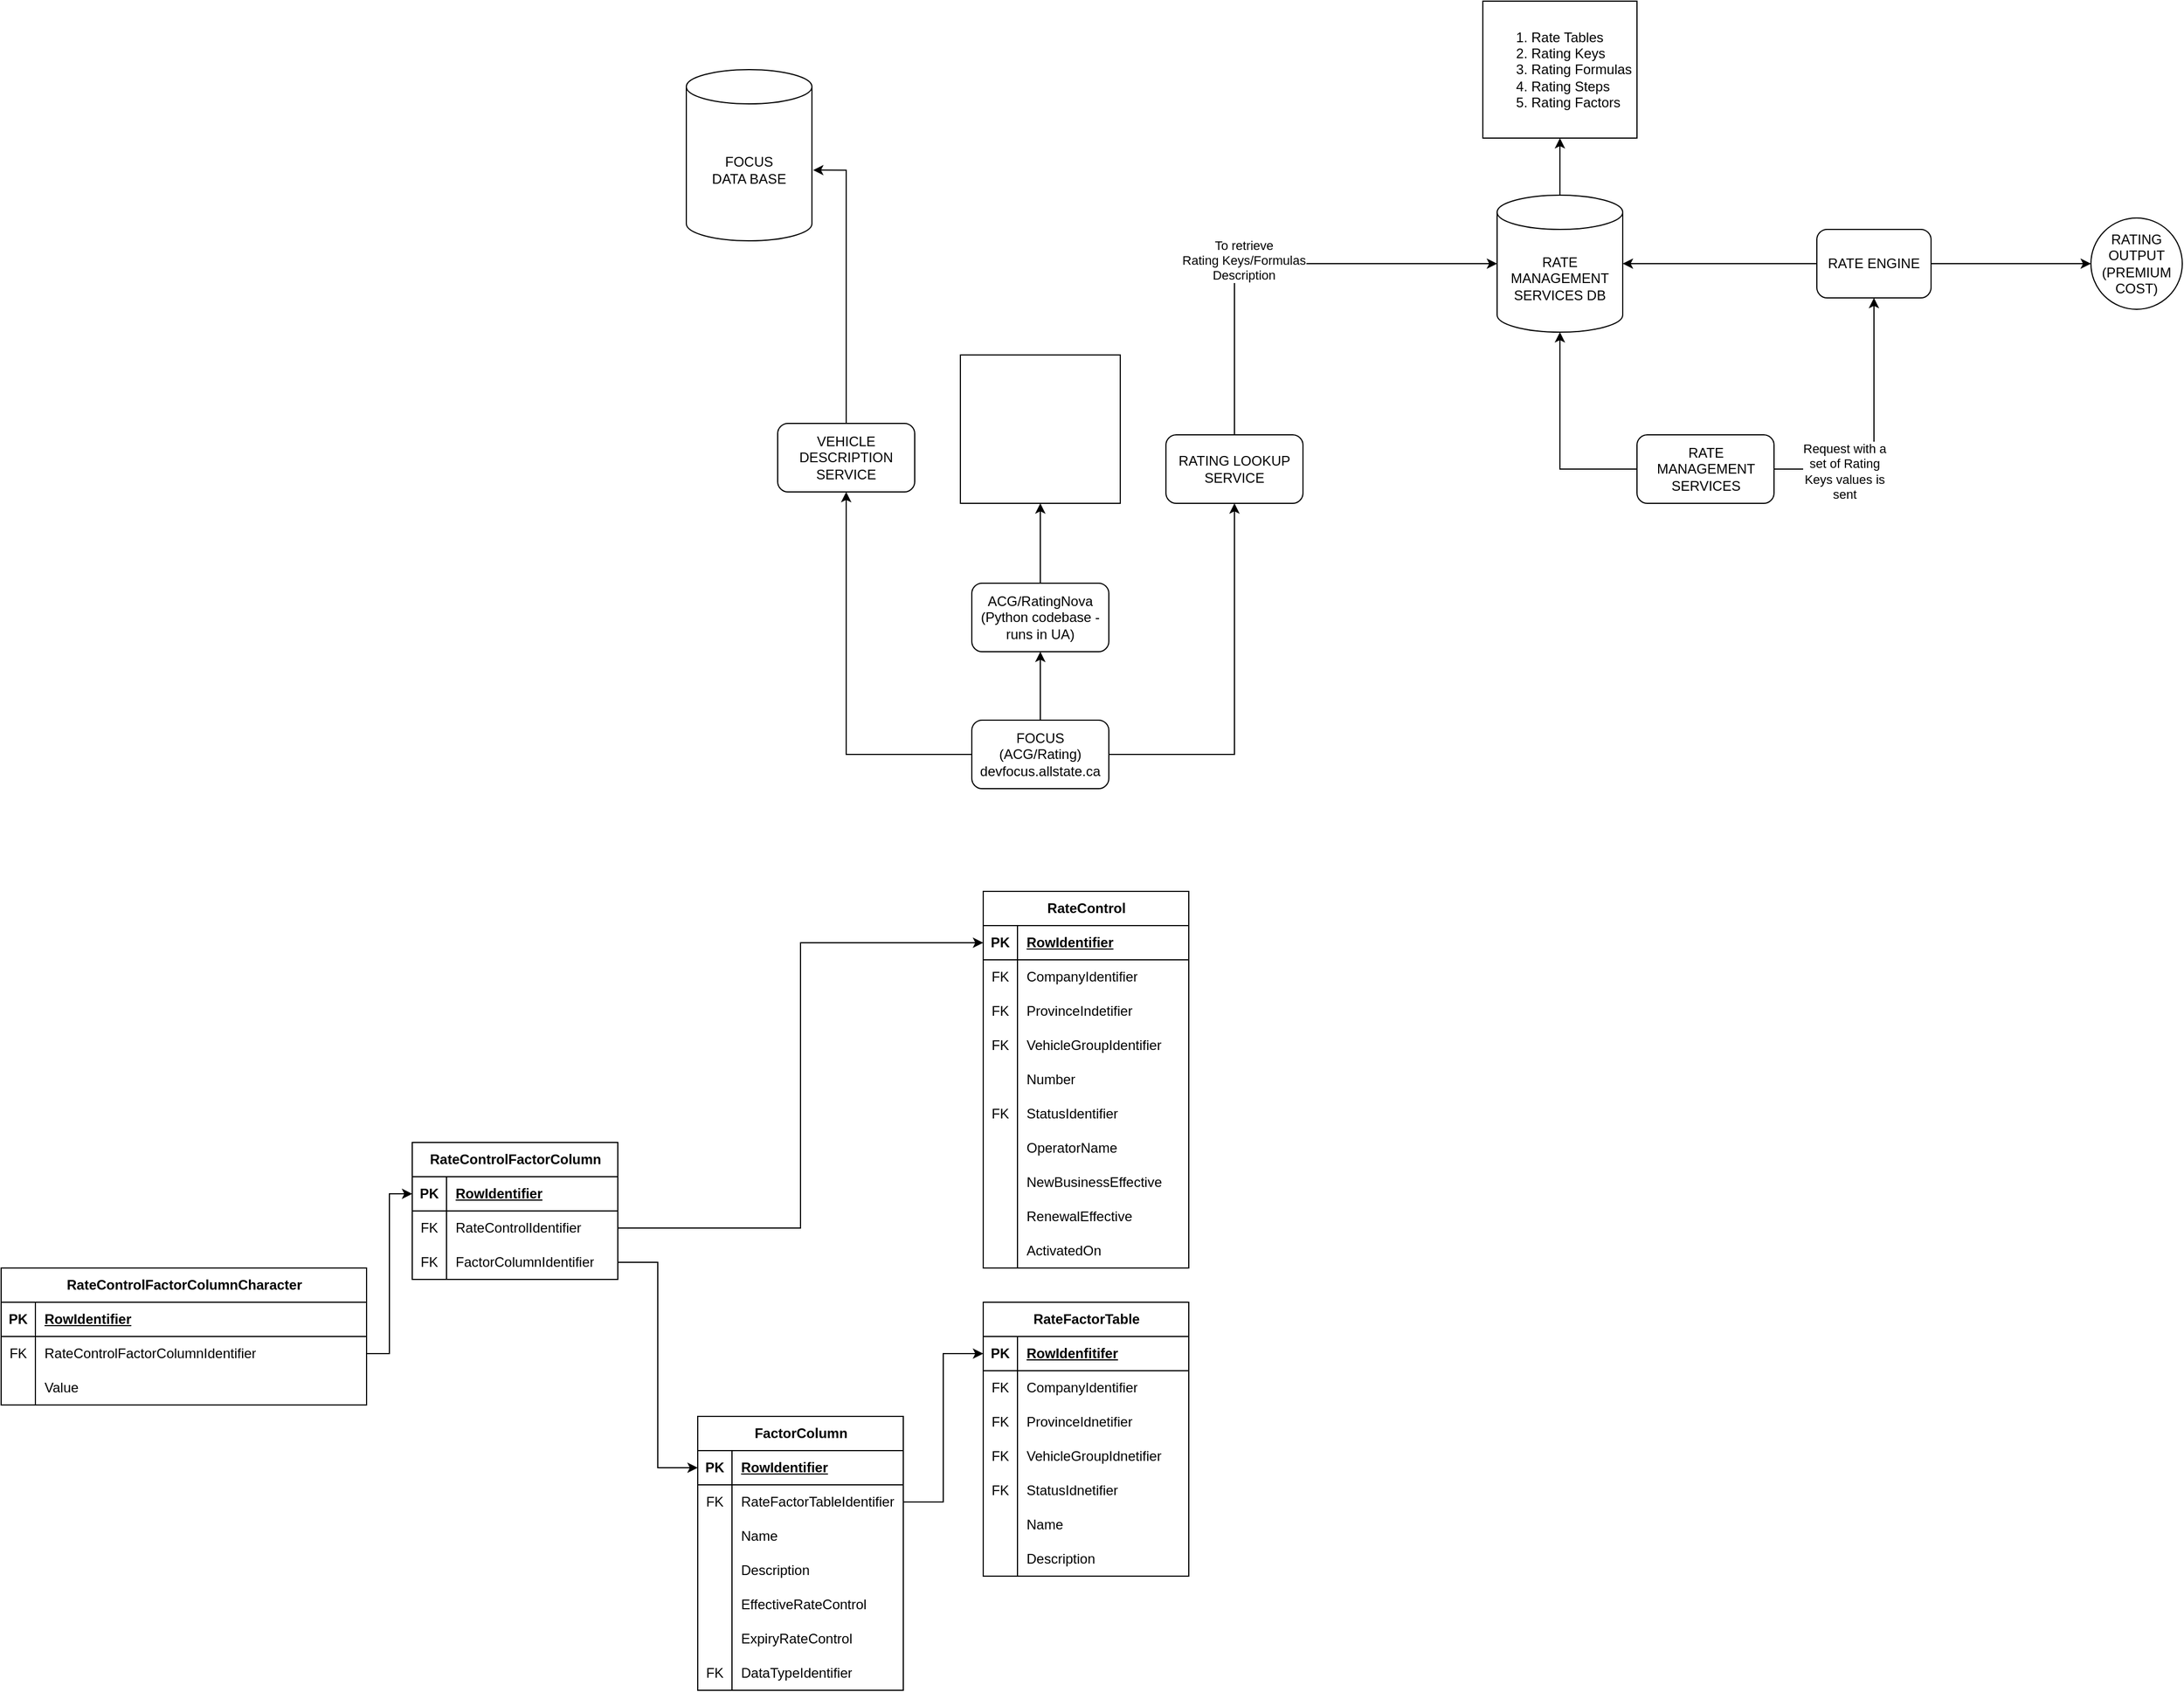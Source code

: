 <mxfile version="23.1.4" type="github">
  <diagram name="Page-1" id="5w3Jz7d-zydLKI4MpnNv">
    <mxGraphModel dx="1599" dy="2691" grid="1" gridSize="10" guides="1" tooltips="1" connect="1" arrows="1" fold="1" page="1" pageScale="1" pageWidth="850" pageHeight="1100" math="0" shadow="0">
      <root>
        <mxCell id="0" />
        <mxCell id="1" parent="0" />
        <mxCell id="0mtgPo0dhXCJ6GV9Q62t-2" value="RATE MANAGEMENT SERVICES" style="rounded=1;whiteSpace=wrap;html=1;" parent="1" vertex="1">
          <mxGeometry x="632.5" y="320" width="120" height="60" as="geometry" />
        </mxCell>
        <mxCell id="0mtgPo0dhXCJ6GV9Q62t-14" value="" style="edgeStyle=orthogonalEdgeStyle;rounded=0;orthogonalLoop=1;jettySize=auto;html=1;" parent="1" source="0mtgPo0dhXCJ6GV9Q62t-4" target="0mtgPo0dhXCJ6GV9Q62t-13" edge="1">
          <mxGeometry relative="1" as="geometry" />
        </mxCell>
        <mxCell id="0mtgPo0dhXCJ6GV9Q62t-4" value="RATE ENGINE" style="rounded=1;whiteSpace=wrap;html=1;" parent="1" vertex="1">
          <mxGeometry x="790" y="140" width="100" height="60" as="geometry" />
        </mxCell>
        <mxCell id="0mtgPo0dhXCJ6GV9Q62t-16" value="" style="edgeStyle=orthogonalEdgeStyle;rounded=0;orthogonalLoop=1;jettySize=auto;html=1;" parent="1" source="0mtgPo0dhXCJ6GV9Q62t-5" target="0mtgPo0dhXCJ6GV9Q62t-15" edge="1">
          <mxGeometry relative="1" as="geometry" />
        </mxCell>
        <mxCell id="0mtgPo0dhXCJ6GV9Q62t-5" value="RATE MANAGEMENT SERVICES DB" style="shape=cylinder3;whiteSpace=wrap;html=1;boundedLbl=1;backgroundOutline=1;size=15;" parent="1" vertex="1">
          <mxGeometry x="510" y="110" width="110" height="120" as="geometry" />
        </mxCell>
        <mxCell id="0mtgPo0dhXCJ6GV9Q62t-9" value="" style="edgeStyle=orthogonalEdgeStyle;rounded=0;orthogonalLoop=1;jettySize=auto;html=1;exitX=1;exitY=0.5;exitDx=0;exitDy=0;" parent="1" source="0mtgPo0dhXCJ6GV9Q62t-2" target="0mtgPo0dhXCJ6GV9Q62t-4" edge="1">
          <mxGeometry relative="1" as="geometry">
            <mxPoint x="1072.5" y="700" as="sourcePoint" />
          </mxGeometry>
        </mxCell>
        <mxCell id="0mtgPo0dhXCJ6GV9Q62t-27" value="Request with a&lt;br&gt;set of Rating&lt;br&gt;Keys values is&lt;br&gt;sent" style="edgeLabel;html=1;align=center;verticalAlign=middle;resizable=0;points=[];" parent="0mtgPo0dhXCJ6GV9Q62t-9" vertex="1" connectable="0">
          <mxGeometry x="-0.482" y="-2" relative="1" as="geometry">
            <mxPoint as="offset" />
          </mxGeometry>
        </mxCell>
        <mxCell id="0mtgPo0dhXCJ6GV9Q62t-13" value="RATING OUTPUT&lt;br&gt;(PREMIUM COST)" style="ellipse;whiteSpace=wrap;html=1;rounded=1;" parent="1" vertex="1">
          <mxGeometry x="1030" y="130" width="80" height="80" as="geometry" />
        </mxCell>
        <mxCell id="0mtgPo0dhXCJ6GV9Q62t-15" value="&lt;ol&gt;&lt;li&gt;Rate Tables&lt;/li&gt;&lt;li&gt;Rating Keys&lt;/li&gt;&lt;li&gt;Rating Formulas&lt;/li&gt;&lt;li&gt;Rating Steps&lt;/li&gt;&lt;li&gt;Rating Factors&lt;/li&gt;&lt;/ol&gt;" style="whiteSpace=wrap;html=1;align=left;" parent="1" vertex="1">
          <mxGeometry x="497.5" y="-60" width="135" height="120" as="geometry" />
        </mxCell>
        <mxCell id="0mtgPo0dhXCJ6GV9Q62t-21" value="" style="edgeStyle=orthogonalEdgeStyle;rounded=0;orthogonalLoop=1;jettySize=auto;html=1;" parent="1" source="0mtgPo0dhXCJ6GV9Q62t-17" target="0mtgPo0dhXCJ6GV9Q62t-20" edge="1">
          <mxGeometry relative="1" as="geometry" />
        </mxCell>
        <mxCell id="0mtgPo0dhXCJ6GV9Q62t-24" value="" style="edgeStyle=orthogonalEdgeStyle;rounded=0;orthogonalLoop=1;jettySize=auto;html=1;exitX=1;exitY=0.5;exitDx=0;exitDy=0;" parent="1" source="0mtgPo0dhXCJ6GV9Q62t-17" target="0mtgPo0dhXCJ6GV9Q62t-23" edge="1">
          <mxGeometry relative="1" as="geometry">
            <mxPoint x="280" y="550" as="sourcePoint" />
          </mxGeometry>
        </mxCell>
        <mxCell id="KTmSo0tYCXFcfmJ_a8UA-9" value="" style="edgeStyle=orthogonalEdgeStyle;rounded=0;orthogonalLoop=1;jettySize=auto;html=1;" parent="1" source="0mtgPo0dhXCJ6GV9Q62t-17" target="KTmSo0tYCXFcfmJ_a8UA-8" edge="1">
          <mxGeometry relative="1" as="geometry" />
        </mxCell>
        <mxCell id="0mtgPo0dhXCJ6GV9Q62t-17" value="FOCUS&lt;br&gt;(ACG/Rating)&lt;br&gt;devfocus.allstate.ca" style="rounded=1;whiteSpace=wrap;html=1;" parent="1" vertex="1">
          <mxGeometry x="50" y="570" width="120" height="60" as="geometry" />
        </mxCell>
        <mxCell id="0mtgPo0dhXCJ6GV9Q62t-18" style="edgeStyle=orthogonalEdgeStyle;rounded=0;orthogonalLoop=1;jettySize=auto;html=1;exitX=0;exitY=0.5;exitDx=0;exitDy=0;entryX=1;entryY=0.5;entryDx=0;entryDy=0;entryPerimeter=0;" parent="1" source="0mtgPo0dhXCJ6GV9Q62t-4" target="0mtgPo0dhXCJ6GV9Q62t-5" edge="1">
          <mxGeometry relative="1" as="geometry" />
        </mxCell>
        <mxCell id="0mtgPo0dhXCJ6GV9Q62t-19" style="edgeStyle=orthogonalEdgeStyle;rounded=0;orthogonalLoop=1;jettySize=auto;html=1;exitX=0;exitY=0.5;exitDx=0;exitDy=0;entryX=0.5;entryY=1;entryDx=0;entryDy=0;entryPerimeter=0;" parent="1" source="0mtgPo0dhXCJ6GV9Q62t-2" target="0mtgPo0dhXCJ6GV9Q62t-5" edge="1">
          <mxGeometry relative="1" as="geometry" />
        </mxCell>
        <mxCell id="0mtgPo0dhXCJ6GV9Q62t-20" value="VEHICLE DESCRIPTION SERVICE" style="whiteSpace=wrap;html=1;rounded=1;" parent="1" vertex="1">
          <mxGeometry x="-120" y="310" width="120" height="60" as="geometry" />
        </mxCell>
        <mxCell id="0mtgPo0dhXCJ6GV9Q62t-23" value="RATING LOOKUP SERVICE" style="rounded=1;whiteSpace=wrap;html=1;" parent="1" vertex="1">
          <mxGeometry x="220" y="320" width="120" height="60" as="geometry" />
        </mxCell>
        <mxCell id="0mtgPo0dhXCJ6GV9Q62t-25" style="edgeStyle=orthogonalEdgeStyle;rounded=0;orthogonalLoop=1;jettySize=auto;html=1;exitX=0.5;exitY=0;exitDx=0;exitDy=0;entryX=0;entryY=0.5;entryDx=0;entryDy=0;entryPerimeter=0;" parent="1" source="0mtgPo0dhXCJ6GV9Q62t-23" target="0mtgPo0dhXCJ6GV9Q62t-5" edge="1">
          <mxGeometry relative="1" as="geometry" />
        </mxCell>
        <mxCell id="0mtgPo0dhXCJ6GV9Q62t-26" value="To retrieve &lt;br&gt;Rating Keys/Formulas &lt;br&gt;Description" style="edgeLabel;html=1;align=center;verticalAlign=middle;resizable=0;points=[];" parent="0mtgPo0dhXCJ6GV9Q62t-25" vertex="1" connectable="0">
          <mxGeometry x="-0.168" y="3" relative="1" as="geometry">
            <mxPoint as="offset" />
          </mxGeometry>
        </mxCell>
        <mxCell id="0mtgPo0dhXCJ6GV9Q62t-29" value="FOCUS&lt;br&gt;DATA BASE" style="shape=cylinder3;whiteSpace=wrap;html=1;boundedLbl=1;backgroundOutline=1;size=15;" parent="1" vertex="1">
          <mxGeometry x="-200" width="110" height="150" as="geometry" />
        </mxCell>
        <mxCell id="0mtgPo0dhXCJ6GV9Q62t-30" style="edgeStyle=orthogonalEdgeStyle;rounded=0;orthogonalLoop=1;jettySize=auto;html=1;exitX=0.5;exitY=0;exitDx=0;exitDy=0;entryX=1.009;entryY=0.587;entryDx=0;entryDy=0;entryPerimeter=0;" parent="1" source="0mtgPo0dhXCJ6GV9Q62t-20" target="0mtgPo0dhXCJ6GV9Q62t-29" edge="1">
          <mxGeometry relative="1" as="geometry" />
        </mxCell>
        <mxCell id="KTmSo0tYCXFcfmJ_a8UA-17" style="edgeStyle=orthogonalEdgeStyle;rounded=0;orthogonalLoop=1;jettySize=auto;html=1;exitX=0.5;exitY=0;exitDx=0;exitDy=0;entryX=0.5;entryY=1;entryDx=0;entryDy=0;" parent="1" source="KTmSo0tYCXFcfmJ_a8UA-8" target="KTmSo0tYCXFcfmJ_a8UA-15" edge="1">
          <mxGeometry relative="1" as="geometry" />
        </mxCell>
        <mxCell id="KTmSo0tYCXFcfmJ_a8UA-8" value="ACG/RatingNova&lt;br&gt;(Python codebase - runs in UA)" style="whiteSpace=wrap;html=1;rounded=1;" parent="1" vertex="1">
          <mxGeometry x="50" y="450" width="120" height="60" as="geometry" />
        </mxCell>
        <mxCell id="KTmSo0tYCXFcfmJ_a8UA-15" value="" style="rounded=0;whiteSpace=wrap;html=1;" parent="1" vertex="1">
          <mxGeometry x="40" y="250" width="140" height="130" as="geometry" />
        </mxCell>
        <mxCell id="gX9heHqNuvArZHd1_lGx-1" value="RateControlFactorColumnCharacter" style="shape=table;startSize=30;container=1;collapsible=1;childLayout=tableLayout;fixedRows=1;rowLines=0;fontStyle=1;align=center;resizeLast=1;html=1;" vertex="1" parent="1">
          <mxGeometry x="-800" y="1050" width="320" height="120" as="geometry" />
        </mxCell>
        <mxCell id="gX9heHqNuvArZHd1_lGx-2" value="" style="shape=tableRow;horizontal=0;startSize=0;swimlaneHead=0;swimlaneBody=0;fillColor=none;collapsible=0;dropTarget=0;points=[[0,0.5],[1,0.5]];portConstraint=eastwest;top=0;left=0;right=0;bottom=1;" vertex="1" parent="gX9heHqNuvArZHd1_lGx-1">
          <mxGeometry y="30" width="320" height="30" as="geometry" />
        </mxCell>
        <mxCell id="gX9heHqNuvArZHd1_lGx-3" value="PK" style="shape=partialRectangle;connectable=0;fillColor=none;top=0;left=0;bottom=0;right=0;fontStyle=1;overflow=hidden;whiteSpace=wrap;html=1;" vertex="1" parent="gX9heHqNuvArZHd1_lGx-2">
          <mxGeometry width="30" height="30" as="geometry">
            <mxRectangle width="30" height="30" as="alternateBounds" />
          </mxGeometry>
        </mxCell>
        <mxCell id="gX9heHqNuvArZHd1_lGx-4" value="RowIdentifier" style="shape=partialRectangle;connectable=0;fillColor=none;top=0;left=0;bottom=0;right=0;align=left;spacingLeft=6;fontStyle=5;overflow=hidden;whiteSpace=wrap;html=1;" vertex="1" parent="gX9heHqNuvArZHd1_lGx-2">
          <mxGeometry x="30" width="290" height="30" as="geometry">
            <mxRectangle width="290" height="30" as="alternateBounds" />
          </mxGeometry>
        </mxCell>
        <mxCell id="gX9heHqNuvArZHd1_lGx-5" value="" style="shape=tableRow;horizontal=0;startSize=0;swimlaneHead=0;swimlaneBody=0;fillColor=none;collapsible=0;dropTarget=0;points=[[0,0.5],[1,0.5]];portConstraint=eastwest;top=0;left=0;right=0;bottom=0;" vertex="1" parent="gX9heHqNuvArZHd1_lGx-1">
          <mxGeometry y="60" width="320" height="30" as="geometry" />
        </mxCell>
        <mxCell id="gX9heHqNuvArZHd1_lGx-6" value="FK" style="shape=partialRectangle;connectable=0;fillColor=none;top=0;left=0;bottom=0;right=0;editable=1;overflow=hidden;whiteSpace=wrap;html=1;" vertex="1" parent="gX9heHqNuvArZHd1_lGx-5">
          <mxGeometry width="30" height="30" as="geometry">
            <mxRectangle width="30" height="30" as="alternateBounds" />
          </mxGeometry>
        </mxCell>
        <mxCell id="gX9heHqNuvArZHd1_lGx-7" value="RateControlFactorColumnIdentifier" style="shape=partialRectangle;connectable=0;fillColor=none;top=0;left=0;bottom=0;right=0;align=left;spacingLeft=6;overflow=hidden;whiteSpace=wrap;html=1;" vertex="1" parent="gX9heHqNuvArZHd1_lGx-5">
          <mxGeometry x="30" width="290" height="30" as="geometry">
            <mxRectangle width="290" height="30" as="alternateBounds" />
          </mxGeometry>
        </mxCell>
        <mxCell id="gX9heHqNuvArZHd1_lGx-8" value="" style="shape=tableRow;horizontal=0;startSize=0;swimlaneHead=0;swimlaneBody=0;fillColor=none;collapsible=0;dropTarget=0;points=[[0,0.5],[1,0.5]];portConstraint=eastwest;top=0;left=0;right=0;bottom=0;" vertex="1" parent="gX9heHqNuvArZHd1_lGx-1">
          <mxGeometry y="90" width="320" height="30" as="geometry" />
        </mxCell>
        <mxCell id="gX9heHqNuvArZHd1_lGx-9" value="" style="shape=partialRectangle;connectable=0;fillColor=none;top=0;left=0;bottom=0;right=0;editable=1;overflow=hidden;whiteSpace=wrap;html=1;" vertex="1" parent="gX9heHqNuvArZHd1_lGx-8">
          <mxGeometry width="30" height="30" as="geometry">
            <mxRectangle width="30" height="30" as="alternateBounds" />
          </mxGeometry>
        </mxCell>
        <mxCell id="gX9heHqNuvArZHd1_lGx-10" value="Value" style="shape=partialRectangle;connectable=0;fillColor=none;top=0;left=0;bottom=0;right=0;align=left;spacingLeft=6;overflow=hidden;whiteSpace=wrap;html=1;" vertex="1" parent="gX9heHqNuvArZHd1_lGx-8">
          <mxGeometry x="30" width="290" height="30" as="geometry">
            <mxRectangle width="290" height="30" as="alternateBounds" />
          </mxGeometry>
        </mxCell>
        <mxCell id="gX9heHqNuvArZHd1_lGx-14" value="RateControlFactorColumn" style="shape=table;startSize=30;container=1;collapsible=1;childLayout=tableLayout;fixedRows=1;rowLines=0;fontStyle=1;align=center;resizeLast=1;html=1;" vertex="1" parent="1">
          <mxGeometry x="-440" y="940" width="180" height="120" as="geometry" />
        </mxCell>
        <mxCell id="gX9heHqNuvArZHd1_lGx-15" value="" style="shape=tableRow;horizontal=0;startSize=0;swimlaneHead=0;swimlaneBody=0;fillColor=none;collapsible=0;dropTarget=0;points=[[0,0.5],[1,0.5]];portConstraint=eastwest;top=0;left=0;right=0;bottom=1;" vertex="1" parent="gX9heHqNuvArZHd1_lGx-14">
          <mxGeometry y="30" width="180" height="30" as="geometry" />
        </mxCell>
        <mxCell id="gX9heHqNuvArZHd1_lGx-16" value="PK" style="shape=partialRectangle;connectable=0;fillColor=none;top=0;left=0;bottom=0;right=0;fontStyle=1;overflow=hidden;whiteSpace=wrap;html=1;" vertex="1" parent="gX9heHqNuvArZHd1_lGx-15">
          <mxGeometry width="30" height="30" as="geometry">
            <mxRectangle width="30" height="30" as="alternateBounds" />
          </mxGeometry>
        </mxCell>
        <mxCell id="gX9heHqNuvArZHd1_lGx-17" value="RowIdentifier" style="shape=partialRectangle;connectable=0;fillColor=none;top=0;left=0;bottom=0;right=0;align=left;spacingLeft=6;fontStyle=5;overflow=hidden;whiteSpace=wrap;html=1;" vertex="1" parent="gX9heHqNuvArZHd1_lGx-15">
          <mxGeometry x="30" width="150" height="30" as="geometry">
            <mxRectangle width="150" height="30" as="alternateBounds" />
          </mxGeometry>
        </mxCell>
        <mxCell id="gX9heHqNuvArZHd1_lGx-18" value="" style="shape=tableRow;horizontal=0;startSize=0;swimlaneHead=0;swimlaneBody=0;fillColor=none;collapsible=0;dropTarget=0;points=[[0,0.5],[1,0.5]];portConstraint=eastwest;top=0;left=0;right=0;bottom=0;" vertex="1" parent="gX9heHqNuvArZHd1_lGx-14">
          <mxGeometry y="60" width="180" height="30" as="geometry" />
        </mxCell>
        <mxCell id="gX9heHqNuvArZHd1_lGx-19" value="FK" style="shape=partialRectangle;connectable=0;fillColor=none;top=0;left=0;bottom=0;right=0;editable=1;overflow=hidden;whiteSpace=wrap;html=1;" vertex="1" parent="gX9heHqNuvArZHd1_lGx-18">
          <mxGeometry width="30" height="30" as="geometry">
            <mxRectangle width="30" height="30" as="alternateBounds" />
          </mxGeometry>
        </mxCell>
        <mxCell id="gX9heHqNuvArZHd1_lGx-20" value="RateControlIdentifier" style="shape=partialRectangle;connectable=0;fillColor=none;top=0;left=0;bottom=0;right=0;align=left;spacingLeft=6;overflow=hidden;whiteSpace=wrap;html=1;" vertex="1" parent="gX9heHqNuvArZHd1_lGx-18">
          <mxGeometry x="30" width="150" height="30" as="geometry">
            <mxRectangle width="150" height="30" as="alternateBounds" />
          </mxGeometry>
        </mxCell>
        <mxCell id="gX9heHqNuvArZHd1_lGx-21" value="" style="shape=tableRow;horizontal=0;startSize=0;swimlaneHead=0;swimlaneBody=0;fillColor=none;collapsible=0;dropTarget=0;points=[[0,0.5],[1,0.5]];portConstraint=eastwest;top=0;left=0;right=0;bottom=0;" vertex="1" parent="gX9heHqNuvArZHd1_lGx-14">
          <mxGeometry y="90" width="180" height="30" as="geometry" />
        </mxCell>
        <mxCell id="gX9heHqNuvArZHd1_lGx-22" value="FK" style="shape=partialRectangle;connectable=0;fillColor=none;top=0;left=0;bottom=0;right=0;editable=1;overflow=hidden;whiteSpace=wrap;html=1;" vertex="1" parent="gX9heHqNuvArZHd1_lGx-21">
          <mxGeometry width="30" height="30" as="geometry">
            <mxRectangle width="30" height="30" as="alternateBounds" />
          </mxGeometry>
        </mxCell>
        <mxCell id="gX9heHqNuvArZHd1_lGx-23" value="FactorColumnIdentifier" style="shape=partialRectangle;connectable=0;fillColor=none;top=0;left=0;bottom=0;right=0;align=left;spacingLeft=6;overflow=hidden;whiteSpace=wrap;html=1;" vertex="1" parent="gX9heHqNuvArZHd1_lGx-21">
          <mxGeometry x="30" width="150" height="30" as="geometry">
            <mxRectangle width="150" height="30" as="alternateBounds" />
          </mxGeometry>
        </mxCell>
        <mxCell id="gX9heHqNuvArZHd1_lGx-28" value="RateControl" style="shape=table;startSize=30;container=1;collapsible=1;childLayout=tableLayout;fixedRows=1;rowLines=0;fontStyle=1;align=center;resizeLast=1;html=1;" vertex="1" parent="1">
          <mxGeometry x="60" y="720" width="180" height="330" as="geometry">
            <mxRectangle x="-140" y="670" width="110" height="30" as="alternateBounds" />
          </mxGeometry>
        </mxCell>
        <mxCell id="gX9heHqNuvArZHd1_lGx-29" value="" style="shape=tableRow;horizontal=0;startSize=0;swimlaneHead=0;swimlaneBody=0;fillColor=none;collapsible=0;dropTarget=0;points=[[0,0.5],[1,0.5]];portConstraint=eastwest;top=0;left=0;right=0;bottom=1;" vertex="1" parent="gX9heHqNuvArZHd1_lGx-28">
          <mxGeometry y="30" width="180" height="30" as="geometry" />
        </mxCell>
        <mxCell id="gX9heHqNuvArZHd1_lGx-30" value="PK" style="shape=partialRectangle;connectable=0;fillColor=none;top=0;left=0;bottom=0;right=0;fontStyle=1;overflow=hidden;whiteSpace=wrap;html=1;" vertex="1" parent="gX9heHqNuvArZHd1_lGx-29">
          <mxGeometry width="30" height="30" as="geometry">
            <mxRectangle width="30" height="30" as="alternateBounds" />
          </mxGeometry>
        </mxCell>
        <mxCell id="gX9heHqNuvArZHd1_lGx-31" value="RowIdentifier" style="shape=partialRectangle;connectable=0;fillColor=none;top=0;left=0;bottom=0;right=0;align=left;spacingLeft=6;fontStyle=5;overflow=hidden;whiteSpace=wrap;html=1;" vertex="1" parent="gX9heHqNuvArZHd1_lGx-29">
          <mxGeometry x="30" width="150" height="30" as="geometry">
            <mxRectangle width="150" height="30" as="alternateBounds" />
          </mxGeometry>
        </mxCell>
        <mxCell id="gX9heHqNuvArZHd1_lGx-32" value="" style="shape=tableRow;horizontal=0;startSize=0;swimlaneHead=0;swimlaneBody=0;fillColor=none;collapsible=0;dropTarget=0;points=[[0,0.5],[1,0.5]];portConstraint=eastwest;top=0;left=0;right=0;bottom=0;" vertex="1" parent="gX9heHqNuvArZHd1_lGx-28">
          <mxGeometry y="60" width="180" height="30" as="geometry" />
        </mxCell>
        <mxCell id="gX9heHqNuvArZHd1_lGx-33" value="FK" style="shape=partialRectangle;connectable=0;fillColor=none;top=0;left=0;bottom=0;right=0;editable=1;overflow=hidden;whiteSpace=wrap;html=1;" vertex="1" parent="gX9heHqNuvArZHd1_lGx-32">
          <mxGeometry width="30" height="30" as="geometry">
            <mxRectangle width="30" height="30" as="alternateBounds" />
          </mxGeometry>
        </mxCell>
        <mxCell id="gX9heHqNuvArZHd1_lGx-34" value="CompanyIdentifier" style="shape=partialRectangle;connectable=0;fillColor=none;top=0;left=0;bottom=0;right=0;align=left;spacingLeft=6;overflow=hidden;whiteSpace=wrap;html=1;" vertex="1" parent="gX9heHqNuvArZHd1_lGx-32">
          <mxGeometry x="30" width="150" height="30" as="geometry">
            <mxRectangle width="150" height="30" as="alternateBounds" />
          </mxGeometry>
        </mxCell>
        <mxCell id="gX9heHqNuvArZHd1_lGx-35" value="" style="shape=tableRow;horizontal=0;startSize=0;swimlaneHead=0;swimlaneBody=0;fillColor=none;collapsible=0;dropTarget=0;points=[[0,0.5],[1,0.5]];portConstraint=eastwest;top=0;left=0;right=0;bottom=0;" vertex="1" parent="gX9heHqNuvArZHd1_lGx-28">
          <mxGeometry y="90" width="180" height="30" as="geometry" />
        </mxCell>
        <mxCell id="gX9heHqNuvArZHd1_lGx-36" value="FK" style="shape=partialRectangle;connectable=0;fillColor=none;top=0;left=0;bottom=0;right=0;editable=1;overflow=hidden;whiteSpace=wrap;html=1;" vertex="1" parent="gX9heHqNuvArZHd1_lGx-35">
          <mxGeometry width="30" height="30" as="geometry">
            <mxRectangle width="30" height="30" as="alternateBounds" />
          </mxGeometry>
        </mxCell>
        <mxCell id="gX9heHqNuvArZHd1_lGx-37" value="ProvinceIndetifier" style="shape=partialRectangle;connectable=0;fillColor=none;top=0;left=0;bottom=0;right=0;align=left;spacingLeft=6;overflow=hidden;whiteSpace=wrap;html=1;" vertex="1" parent="gX9heHqNuvArZHd1_lGx-35">
          <mxGeometry x="30" width="150" height="30" as="geometry">
            <mxRectangle width="150" height="30" as="alternateBounds" />
          </mxGeometry>
        </mxCell>
        <mxCell id="gX9heHqNuvArZHd1_lGx-38" value="" style="shape=tableRow;horizontal=0;startSize=0;swimlaneHead=0;swimlaneBody=0;fillColor=none;collapsible=0;dropTarget=0;points=[[0,0.5],[1,0.5]];portConstraint=eastwest;top=0;left=0;right=0;bottom=0;" vertex="1" parent="gX9heHqNuvArZHd1_lGx-28">
          <mxGeometry y="120" width="180" height="30" as="geometry" />
        </mxCell>
        <mxCell id="gX9heHqNuvArZHd1_lGx-39" value="FK" style="shape=partialRectangle;connectable=0;fillColor=none;top=0;left=0;bottom=0;right=0;editable=1;overflow=hidden;whiteSpace=wrap;html=1;" vertex="1" parent="gX9heHqNuvArZHd1_lGx-38">
          <mxGeometry width="30" height="30" as="geometry">
            <mxRectangle width="30" height="30" as="alternateBounds" />
          </mxGeometry>
        </mxCell>
        <mxCell id="gX9heHqNuvArZHd1_lGx-40" value="VehicleGroupIdentifier" style="shape=partialRectangle;connectable=0;fillColor=none;top=0;left=0;bottom=0;right=0;align=left;spacingLeft=6;overflow=hidden;whiteSpace=wrap;html=1;" vertex="1" parent="gX9heHqNuvArZHd1_lGx-38">
          <mxGeometry x="30" width="150" height="30" as="geometry">
            <mxRectangle width="150" height="30" as="alternateBounds" />
          </mxGeometry>
        </mxCell>
        <mxCell id="gX9heHqNuvArZHd1_lGx-95" value="" style="shape=tableRow;horizontal=0;startSize=0;swimlaneHead=0;swimlaneBody=0;fillColor=none;collapsible=0;dropTarget=0;points=[[0,0.5],[1,0.5]];portConstraint=eastwest;top=0;left=0;right=0;bottom=0;" vertex="1" parent="gX9heHqNuvArZHd1_lGx-28">
          <mxGeometry y="150" width="180" height="30" as="geometry" />
        </mxCell>
        <mxCell id="gX9heHqNuvArZHd1_lGx-96" value="" style="shape=partialRectangle;connectable=0;fillColor=none;top=0;left=0;bottom=0;right=0;editable=1;overflow=hidden;whiteSpace=wrap;html=1;" vertex="1" parent="gX9heHqNuvArZHd1_lGx-95">
          <mxGeometry width="30" height="30" as="geometry">
            <mxRectangle width="30" height="30" as="alternateBounds" />
          </mxGeometry>
        </mxCell>
        <mxCell id="gX9heHqNuvArZHd1_lGx-97" value="Number" style="shape=partialRectangle;connectable=0;fillColor=none;top=0;left=0;bottom=0;right=0;align=left;spacingLeft=6;overflow=hidden;whiteSpace=wrap;html=1;" vertex="1" parent="gX9heHqNuvArZHd1_lGx-95">
          <mxGeometry x="30" width="150" height="30" as="geometry">
            <mxRectangle width="150" height="30" as="alternateBounds" />
          </mxGeometry>
        </mxCell>
        <mxCell id="gX9heHqNuvArZHd1_lGx-98" value="" style="shape=tableRow;horizontal=0;startSize=0;swimlaneHead=0;swimlaneBody=0;fillColor=none;collapsible=0;dropTarget=0;points=[[0,0.5],[1,0.5]];portConstraint=eastwest;top=0;left=0;right=0;bottom=0;" vertex="1" parent="gX9heHqNuvArZHd1_lGx-28">
          <mxGeometry y="180" width="180" height="30" as="geometry" />
        </mxCell>
        <mxCell id="gX9heHqNuvArZHd1_lGx-99" value="FK" style="shape=partialRectangle;connectable=0;fillColor=none;top=0;left=0;bottom=0;right=0;editable=1;overflow=hidden;whiteSpace=wrap;html=1;" vertex="1" parent="gX9heHqNuvArZHd1_lGx-98">
          <mxGeometry width="30" height="30" as="geometry">
            <mxRectangle width="30" height="30" as="alternateBounds" />
          </mxGeometry>
        </mxCell>
        <mxCell id="gX9heHqNuvArZHd1_lGx-100" value="StatusIdentifier" style="shape=partialRectangle;connectable=0;fillColor=none;top=0;left=0;bottom=0;right=0;align=left;spacingLeft=6;overflow=hidden;whiteSpace=wrap;html=1;" vertex="1" parent="gX9heHqNuvArZHd1_lGx-98">
          <mxGeometry x="30" width="150" height="30" as="geometry">
            <mxRectangle width="150" height="30" as="alternateBounds" />
          </mxGeometry>
        </mxCell>
        <mxCell id="gX9heHqNuvArZHd1_lGx-101" value="" style="shape=tableRow;horizontal=0;startSize=0;swimlaneHead=0;swimlaneBody=0;fillColor=none;collapsible=0;dropTarget=0;points=[[0,0.5],[1,0.5]];portConstraint=eastwest;top=0;left=0;right=0;bottom=0;" vertex="1" parent="gX9heHqNuvArZHd1_lGx-28">
          <mxGeometry y="210" width="180" height="30" as="geometry" />
        </mxCell>
        <mxCell id="gX9heHqNuvArZHd1_lGx-102" value="" style="shape=partialRectangle;connectable=0;fillColor=none;top=0;left=0;bottom=0;right=0;editable=1;overflow=hidden;whiteSpace=wrap;html=1;" vertex="1" parent="gX9heHqNuvArZHd1_lGx-101">
          <mxGeometry width="30" height="30" as="geometry">
            <mxRectangle width="30" height="30" as="alternateBounds" />
          </mxGeometry>
        </mxCell>
        <mxCell id="gX9heHqNuvArZHd1_lGx-103" value="OperatorName" style="shape=partialRectangle;connectable=0;fillColor=none;top=0;left=0;bottom=0;right=0;align=left;spacingLeft=6;overflow=hidden;whiteSpace=wrap;html=1;" vertex="1" parent="gX9heHqNuvArZHd1_lGx-101">
          <mxGeometry x="30" width="150" height="30" as="geometry">
            <mxRectangle width="150" height="30" as="alternateBounds" />
          </mxGeometry>
        </mxCell>
        <mxCell id="gX9heHqNuvArZHd1_lGx-108" value="" style="shape=tableRow;horizontal=0;startSize=0;swimlaneHead=0;swimlaneBody=0;fillColor=none;collapsible=0;dropTarget=0;points=[[0,0.5],[1,0.5]];portConstraint=eastwest;top=0;left=0;right=0;bottom=0;" vertex="1" parent="gX9heHqNuvArZHd1_lGx-28">
          <mxGeometry y="240" width="180" height="30" as="geometry" />
        </mxCell>
        <mxCell id="gX9heHqNuvArZHd1_lGx-109" value="" style="shape=partialRectangle;connectable=0;fillColor=none;top=0;left=0;bottom=0;right=0;editable=1;overflow=hidden;whiteSpace=wrap;html=1;" vertex="1" parent="gX9heHqNuvArZHd1_lGx-108">
          <mxGeometry width="30" height="30" as="geometry">
            <mxRectangle width="30" height="30" as="alternateBounds" />
          </mxGeometry>
        </mxCell>
        <mxCell id="gX9heHqNuvArZHd1_lGx-110" value="NewBusinessEffective" style="shape=partialRectangle;connectable=0;fillColor=none;top=0;left=0;bottom=0;right=0;align=left;spacingLeft=6;overflow=hidden;whiteSpace=wrap;html=1;" vertex="1" parent="gX9heHqNuvArZHd1_lGx-108">
          <mxGeometry x="30" width="150" height="30" as="geometry">
            <mxRectangle width="150" height="30" as="alternateBounds" />
          </mxGeometry>
        </mxCell>
        <mxCell id="gX9heHqNuvArZHd1_lGx-111" value="" style="shape=tableRow;horizontal=0;startSize=0;swimlaneHead=0;swimlaneBody=0;fillColor=none;collapsible=0;dropTarget=0;points=[[0,0.5],[1,0.5]];portConstraint=eastwest;top=0;left=0;right=0;bottom=0;" vertex="1" parent="gX9heHqNuvArZHd1_lGx-28">
          <mxGeometry y="270" width="180" height="30" as="geometry" />
        </mxCell>
        <mxCell id="gX9heHqNuvArZHd1_lGx-112" value="" style="shape=partialRectangle;connectable=0;fillColor=none;top=0;left=0;bottom=0;right=0;editable=1;overflow=hidden;whiteSpace=wrap;html=1;" vertex="1" parent="gX9heHqNuvArZHd1_lGx-111">
          <mxGeometry width="30" height="30" as="geometry">
            <mxRectangle width="30" height="30" as="alternateBounds" />
          </mxGeometry>
        </mxCell>
        <mxCell id="gX9heHqNuvArZHd1_lGx-113" value="RenewalEffective" style="shape=partialRectangle;connectable=0;fillColor=none;top=0;left=0;bottom=0;right=0;align=left;spacingLeft=6;overflow=hidden;whiteSpace=wrap;html=1;" vertex="1" parent="gX9heHqNuvArZHd1_lGx-111">
          <mxGeometry x="30" width="150" height="30" as="geometry">
            <mxRectangle width="150" height="30" as="alternateBounds" />
          </mxGeometry>
        </mxCell>
        <mxCell id="gX9heHqNuvArZHd1_lGx-114" value="" style="shape=tableRow;horizontal=0;startSize=0;swimlaneHead=0;swimlaneBody=0;fillColor=none;collapsible=0;dropTarget=0;points=[[0,0.5],[1,0.5]];portConstraint=eastwest;top=0;left=0;right=0;bottom=0;" vertex="1" parent="gX9heHqNuvArZHd1_lGx-28">
          <mxGeometry y="300" width="180" height="30" as="geometry" />
        </mxCell>
        <mxCell id="gX9heHqNuvArZHd1_lGx-115" value="" style="shape=partialRectangle;connectable=0;fillColor=none;top=0;left=0;bottom=0;right=0;editable=1;overflow=hidden;whiteSpace=wrap;html=1;" vertex="1" parent="gX9heHqNuvArZHd1_lGx-114">
          <mxGeometry width="30" height="30" as="geometry">
            <mxRectangle width="30" height="30" as="alternateBounds" />
          </mxGeometry>
        </mxCell>
        <mxCell id="gX9heHqNuvArZHd1_lGx-116" value="ActivatedOn" style="shape=partialRectangle;connectable=0;fillColor=none;top=0;left=0;bottom=0;right=0;align=left;spacingLeft=6;overflow=hidden;whiteSpace=wrap;html=1;" vertex="1" parent="gX9heHqNuvArZHd1_lGx-114">
          <mxGeometry x="30" width="150" height="30" as="geometry">
            <mxRectangle width="150" height="30" as="alternateBounds" />
          </mxGeometry>
        </mxCell>
        <mxCell id="gX9heHqNuvArZHd1_lGx-70" style="edgeStyle=orthogonalEdgeStyle;rounded=0;orthogonalLoop=1;jettySize=auto;html=1;exitX=1;exitY=0.5;exitDx=0;exitDy=0;entryX=0;entryY=0.5;entryDx=0;entryDy=0;" edge="1" parent="1" source="gX9heHqNuvArZHd1_lGx-18" target="gX9heHqNuvArZHd1_lGx-29">
          <mxGeometry relative="1" as="geometry" />
        </mxCell>
        <mxCell id="gX9heHqNuvArZHd1_lGx-72" value="FactorColumn" style="shape=table;startSize=30;container=1;collapsible=1;childLayout=tableLayout;fixedRows=1;rowLines=0;fontStyle=1;align=center;resizeLast=1;html=1;" vertex="1" parent="1">
          <mxGeometry x="-190" y="1180" width="180" height="240" as="geometry" />
        </mxCell>
        <mxCell id="gX9heHqNuvArZHd1_lGx-73" value="" style="shape=tableRow;horizontal=0;startSize=0;swimlaneHead=0;swimlaneBody=0;fillColor=none;collapsible=0;dropTarget=0;points=[[0,0.5],[1,0.5]];portConstraint=eastwest;top=0;left=0;right=0;bottom=1;" vertex="1" parent="gX9heHqNuvArZHd1_lGx-72">
          <mxGeometry y="30" width="180" height="30" as="geometry" />
        </mxCell>
        <mxCell id="gX9heHqNuvArZHd1_lGx-74" value="PK" style="shape=partialRectangle;connectable=0;fillColor=none;top=0;left=0;bottom=0;right=0;fontStyle=1;overflow=hidden;whiteSpace=wrap;html=1;" vertex="1" parent="gX9heHqNuvArZHd1_lGx-73">
          <mxGeometry width="30" height="30" as="geometry">
            <mxRectangle width="30" height="30" as="alternateBounds" />
          </mxGeometry>
        </mxCell>
        <mxCell id="gX9heHqNuvArZHd1_lGx-75" value="RowIdentifier" style="shape=partialRectangle;connectable=0;fillColor=none;top=0;left=0;bottom=0;right=0;align=left;spacingLeft=6;fontStyle=5;overflow=hidden;whiteSpace=wrap;html=1;" vertex="1" parent="gX9heHqNuvArZHd1_lGx-73">
          <mxGeometry x="30" width="150" height="30" as="geometry">
            <mxRectangle width="150" height="30" as="alternateBounds" />
          </mxGeometry>
        </mxCell>
        <mxCell id="gX9heHqNuvArZHd1_lGx-76" value="" style="shape=tableRow;horizontal=0;startSize=0;swimlaneHead=0;swimlaneBody=0;fillColor=none;collapsible=0;dropTarget=0;points=[[0,0.5],[1,0.5]];portConstraint=eastwest;top=0;left=0;right=0;bottom=0;" vertex="1" parent="gX9heHqNuvArZHd1_lGx-72">
          <mxGeometry y="60" width="180" height="30" as="geometry" />
        </mxCell>
        <mxCell id="gX9heHqNuvArZHd1_lGx-77" value="FK" style="shape=partialRectangle;connectable=0;fillColor=none;top=0;left=0;bottom=0;right=0;editable=1;overflow=hidden;whiteSpace=wrap;html=1;" vertex="1" parent="gX9heHqNuvArZHd1_lGx-76">
          <mxGeometry width="30" height="30" as="geometry">
            <mxRectangle width="30" height="30" as="alternateBounds" />
          </mxGeometry>
        </mxCell>
        <mxCell id="gX9heHqNuvArZHd1_lGx-78" value="RateFactorTableIdentifier" style="shape=partialRectangle;connectable=0;fillColor=none;top=0;left=0;bottom=0;right=0;align=left;spacingLeft=6;overflow=hidden;whiteSpace=wrap;html=1;" vertex="1" parent="gX9heHqNuvArZHd1_lGx-76">
          <mxGeometry x="30" width="150" height="30" as="geometry">
            <mxRectangle width="150" height="30" as="alternateBounds" />
          </mxGeometry>
        </mxCell>
        <mxCell id="gX9heHqNuvArZHd1_lGx-79" value="" style="shape=tableRow;horizontal=0;startSize=0;swimlaneHead=0;swimlaneBody=0;fillColor=none;collapsible=0;dropTarget=0;points=[[0,0.5],[1,0.5]];portConstraint=eastwest;top=0;left=0;right=0;bottom=0;" vertex="1" parent="gX9heHqNuvArZHd1_lGx-72">
          <mxGeometry y="90" width="180" height="30" as="geometry" />
        </mxCell>
        <mxCell id="gX9heHqNuvArZHd1_lGx-80" value="" style="shape=partialRectangle;connectable=0;fillColor=none;top=0;left=0;bottom=0;right=0;editable=1;overflow=hidden;whiteSpace=wrap;html=1;" vertex="1" parent="gX9heHqNuvArZHd1_lGx-79">
          <mxGeometry width="30" height="30" as="geometry">
            <mxRectangle width="30" height="30" as="alternateBounds" />
          </mxGeometry>
        </mxCell>
        <mxCell id="gX9heHqNuvArZHd1_lGx-81" value="Name" style="shape=partialRectangle;connectable=0;fillColor=none;top=0;left=0;bottom=0;right=0;align=left;spacingLeft=6;overflow=hidden;whiteSpace=wrap;html=1;" vertex="1" parent="gX9heHqNuvArZHd1_lGx-79">
          <mxGeometry x="30" width="150" height="30" as="geometry">
            <mxRectangle width="150" height="30" as="alternateBounds" />
          </mxGeometry>
        </mxCell>
        <mxCell id="gX9heHqNuvArZHd1_lGx-82" value="" style="shape=tableRow;horizontal=0;startSize=0;swimlaneHead=0;swimlaneBody=0;fillColor=none;collapsible=0;dropTarget=0;points=[[0,0.5],[1,0.5]];portConstraint=eastwest;top=0;left=0;right=0;bottom=0;" vertex="1" parent="gX9heHqNuvArZHd1_lGx-72">
          <mxGeometry y="120" width="180" height="30" as="geometry" />
        </mxCell>
        <mxCell id="gX9heHqNuvArZHd1_lGx-83" value="" style="shape=partialRectangle;connectable=0;fillColor=none;top=0;left=0;bottom=0;right=0;editable=1;overflow=hidden;whiteSpace=wrap;html=1;" vertex="1" parent="gX9heHqNuvArZHd1_lGx-82">
          <mxGeometry width="30" height="30" as="geometry">
            <mxRectangle width="30" height="30" as="alternateBounds" />
          </mxGeometry>
        </mxCell>
        <mxCell id="gX9heHqNuvArZHd1_lGx-84" value="Description" style="shape=partialRectangle;connectable=0;fillColor=none;top=0;left=0;bottom=0;right=0;align=left;spacingLeft=6;overflow=hidden;whiteSpace=wrap;html=1;" vertex="1" parent="gX9heHqNuvArZHd1_lGx-82">
          <mxGeometry x="30" width="150" height="30" as="geometry">
            <mxRectangle width="150" height="30" as="alternateBounds" />
          </mxGeometry>
        </mxCell>
        <mxCell id="gX9heHqNuvArZHd1_lGx-89" value="" style="shape=tableRow;horizontal=0;startSize=0;swimlaneHead=0;swimlaneBody=0;fillColor=none;collapsible=0;dropTarget=0;points=[[0,0.5],[1,0.5]];portConstraint=eastwest;top=0;left=0;right=0;bottom=0;" vertex="1" parent="gX9heHqNuvArZHd1_lGx-72">
          <mxGeometry y="150" width="180" height="30" as="geometry" />
        </mxCell>
        <mxCell id="gX9heHqNuvArZHd1_lGx-90" value="" style="shape=partialRectangle;connectable=0;fillColor=none;top=0;left=0;bottom=0;right=0;editable=1;overflow=hidden;whiteSpace=wrap;html=1;" vertex="1" parent="gX9heHqNuvArZHd1_lGx-89">
          <mxGeometry width="30" height="30" as="geometry">
            <mxRectangle width="30" height="30" as="alternateBounds" />
          </mxGeometry>
        </mxCell>
        <mxCell id="gX9heHqNuvArZHd1_lGx-91" value="EffectiveRateControl" style="shape=partialRectangle;connectable=0;fillColor=none;top=0;left=0;bottom=0;right=0;align=left;spacingLeft=6;overflow=hidden;whiteSpace=wrap;html=1;" vertex="1" parent="gX9heHqNuvArZHd1_lGx-89">
          <mxGeometry x="30" width="150" height="30" as="geometry">
            <mxRectangle width="150" height="30" as="alternateBounds" />
          </mxGeometry>
        </mxCell>
        <mxCell id="gX9heHqNuvArZHd1_lGx-92" value="" style="shape=tableRow;horizontal=0;startSize=0;swimlaneHead=0;swimlaneBody=0;fillColor=none;collapsible=0;dropTarget=0;points=[[0,0.5],[1,0.5]];portConstraint=eastwest;top=0;left=0;right=0;bottom=0;" vertex="1" parent="gX9heHqNuvArZHd1_lGx-72">
          <mxGeometry y="180" width="180" height="30" as="geometry" />
        </mxCell>
        <mxCell id="gX9heHqNuvArZHd1_lGx-93" value="" style="shape=partialRectangle;connectable=0;fillColor=none;top=0;left=0;bottom=0;right=0;editable=1;overflow=hidden;whiteSpace=wrap;html=1;" vertex="1" parent="gX9heHqNuvArZHd1_lGx-92">
          <mxGeometry width="30" height="30" as="geometry">
            <mxRectangle width="30" height="30" as="alternateBounds" />
          </mxGeometry>
        </mxCell>
        <mxCell id="gX9heHqNuvArZHd1_lGx-94" value="ExpiryRateControl" style="shape=partialRectangle;connectable=0;fillColor=none;top=0;left=0;bottom=0;right=0;align=left;spacingLeft=6;overflow=hidden;whiteSpace=wrap;html=1;" vertex="1" parent="gX9heHqNuvArZHd1_lGx-92">
          <mxGeometry x="30" width="150" height="30" as="geometry">
            <mxRectangle width="150" height="30" as="alternateBounds" />
          </mxGeometry>
        </mxCell>
        <mxCell id="gX9heHqNuvArZHd1_lGx-105" value="" style="shape=tableRow;horizontal=0;startSize=0;swimlaneHead=0;swimlaneBody=0;fillColor=none;collapsible=0;dropTarget=0;points=[[0,0.5],[1,0.5]];portConstraint=eastwest;top=0;left=0;right=0;bottom=0;" vertex="1" parent="gX9heHqNuvArZHd1_lGx-72">
          <mxGeometry y="210" width="180" height="30" as="geometry" />
        </mxCell>
        <mxCell id="gX9heHqNuvArZHd1_lGx-106" value="FK" style="shape=partialRectangle;connectable=0;fillColor=none;top=0;left=0;bottom=0;right=0;editable=1;overflow=hidden;whiteSpace=wrap;html=1;" vertex="1" parent="gX9heHqNuvArZHd1_lGx-105">
          <mxGeometry width="30" height="30" as="geometry">
            <mxRectangle width="30" height="30" as="alternateBounds" />
          </mxGeometry>
        </mxCell>
        <mxCell id="gX9heHqNuvArZHd1_lGx-107" value="DataTypeIdentifier" style="shape=partialRectangle;connectable=0;fillColor=none;top=0;left=0;bottom=0;right=0;align=left;spacingLeft=6;overflow=hidden;whiteSpace=wrap;html=1;" vertex="1" parent="gX9heHqNuvArZHd1_lGx-105">
          <mxGeometry x="30" width="150" height="30" as="geometry">
            <mxRectangle width="150" height="30" as="alternateBounds" />
          </mxGeometry>
        </mxCell>
        <mxCell id="gX9heHqNuvArZHd1_lGx-85" style="edgeStyle=orthogonalEdgeStyle;rounded=0;orthogonalLoop=1;jettySize=auto;html=1;exitX=1;exitY=0.5;exitDx=0;exitDy=0;entryX=0;entryY=0.5;entryDx=0;entryDy=0;" edge="1" parent="1" source="gX9heHqNuvArZHd1_lGx-21" target="gX9heHqNuvArZHd1_lGx-73">
          <mxGeometry relative="1" as="geometry" />
        </mxCell>
        <mxCell id="gX9heHqNuvArZHd1_lGx-104" style="edgeStyle=orthogonalEdgeStyle;rounded=0;orthogonalLoop=1;jettySize=auto;html=1;exitX=1;exitY=0.5;exitDx=0;exitDy=0;entryX=0;entryY=0.5;entryDx=0;entryDy=0;" edge="1" parent="1" source="gX9heHqNuvArZHd1_lGx-5" target="gX9heHqNuvArZHd1_lGx-15">
          <mxGeometry relative="1" as="geometry" />
        </mxCell>
        <mxCell id="gX9heHqNuvArZHd1_lGx-117" value="RateFactorTable" style="shape=table;startSize=30;container=1;collapsible=1;childLayout=tableLayout;fixedRows=1;rowLines=0;fontStyle=1;align=center;resizeLast=1;html=1;" vertex="1" parent="1">
          <mxGeometry x="60" y="1080" width="180" height="240" as="geometry" />
        </mxCell>
        <mxCell id="gX9heHqNuvArZHd1_lGx-118" value="" style="shape=tableRow;horizontal=0;startSize=0;swimlaneHead=0;swimlaneBody=0;fillColor=none;collapsible=0;dropTarget=0;points=[[0,0.5],[1,0.5]];portConstraint=eastwest;top=0;left=0;right=0;bottom=1;" vertex="1" parent="gX9heHqNuvArZHd1_lGx-117">
          <mxGeometry y="30" width="180" height="30" as="geometry" />
        </mxCell>
        <mxCell id="gX9heHqNuvArZHd1_lGx-119" value="PK" style="shape=partialRectangle;connectable=0;fillColor=none;top=0;left=0;bottom=0;right=0;fontStyle=1;overflow=hidden;whiteSpace=wrap;html=1;" vertex="1" parent="gX9heHqNuvArZHd1_lGx-118">
          <mxGeometry width="30" height="30" as="geometry">
            <mxRectangle width="30" height="30" as="alternateBounds" />
          </mxGeometry>
        </mxCell>
        <mxCell id="gX9heHqNuvArZHd1_lGx-120" value="RowIdenfitifer" style="shape=partialRectangle;connectable=0;fillColor=none;top=0;left=0;bottom=0;right=0;align=left;spacingLeft=6;fontStyle=5;overflow=hidden;whiteSpace=wrap;html=1;" vertex="1" parent="gX9heHqNuvArZHd1_lGx-118">
          <mxGeometry x="30" width="150" height="30" as="geometry">
            <mxRectangle width="150" height="30" as="alternateBounds" />
          </mxGeometry>
        </mxCell>
        <mxCell id="gX9heHqNuvArZHd1_lGx-121" value="" style="shape=tableRow;horizontal=0;startSize=0;swimlaneHead=0;swimlaneBody=0;fillColor=none;collapsible=0;dropTarget=0;points=[[0,0.5],[1,0.5]];portConstraint=eastwest;top=0;left=0;right=0;bottom=0;" vertex="1" parent="gX9heHqNuvArZHd1_lGx-117">
          <mxGeometry y="60" width="180" height="30" as="geometry" />
        </mxCell>
        <mxCell id="gX9heHqNuvArZHd1_lGx-122" value="FK" style="shape=partialRectangle;connectable=0;fillColor=none;top=0;left=0;bottom=0;right=0;editable=1;overflow=hidden;whiteSpace=wrap;html=1;" vertex="1" parent="gX9heHqNuvArZHd1_lGx-121">
          <mxGeometry width="30" height="30" as="geometry">
            <mxRectangle width="30" height="30" as="alternateBounds" />
          </mxGeometry>
        </mxCell>
        <mxCell id="gX9heHqNuvArZHd1_lGx-123" value="CompanyIdentifier" style="shape=partialRectangle;connectable=0;fillColor=none;top=0;left=0;bottom=0;right=0;align=left;spacingLeft=6;overflow=hidden;whiteSpace=wrap;html=1;" vertex="1" parent="gX9heHqNuvArZHd1_lGx-121">
          <mxGeometry x="30" width="150" height="30" as="geometry">
            <mxRectangle width="150" height="30" as="alternateBounds" />
          </mxGeometry>
        </mxCell>
        <mxCell id="gX9heHqNuvArZHd1_lGx-124" value="" style="shape=tableRow;horizontal=0;startSize=0;swimlaneHead=0;swimlaneBody=0;fillColor=none;collapsible=0;dropTarget=0;points=[[0,0.5],[1,0.5]];portConstraint=eastwest;top=0;left=0;right=0;bottom=0;" vertex="1" parent="gX9heHqNuvArZHd1_lGx-117">
          <mxGeometry y="90" width="180" height="30" as="geometry" />
        </mxCell>
        <mxCell id="gX9heHqNuvArZHd1_lGx-125" value="FK" style="shape=partialRectangle;connectable=0;fillColor=none;top=0;left=0;bottom=0;right=0;editable=1;overflow=hidden;whiteSpace=wrap;html=1;" vertex="1" parent="gX9heHqNuvArZHd1_lGx-124">
          <mxGeometry width="30" height="30" as="geometry">
            <mxRectangle width="30" height="30" as="alternateBounds" />
          </mxGeometry>
        </mxCell>
        <mxCell id="gX9heHqNuvArZHd1_lGx-126" value="ProvinceIdnetifier" style="shape=partialRectangle;connectable=0;fillColor=none;top=0;left=0;bottom=0;right=0;align=left;spacingLeft=6;overflow=hidden;whiteSpace=wrap;html=1;" vertex="1" parent="gX9heHqNuvArZHd1_lGx-124">
          <mxGeometry x="30" width="150" height="30" as="geometry">
            <mxRectangle width="150" height="30" as="alternateBounds" />
          </mxGeometry>
        </mxCell>
        <mxCell id="gX9heHqNuvArZHd1_lGx-127" value="" style="shape=tableRow;horizontal=0;startSize=0;swimlaneHead=0;swimlaneBody=0;fillColor=none;collapsible=0;dropTarget=0;points=[[0,0.5],[1,0.5]];portConstraint=eastwest;top=0;left=0;right=0;bottom=0;" vertex="1" parent="gX9heHqNuvArZHd1_lGx-117">
          <mxGeometry y="120" width="180" height="30" as="geometry" />
        </mxCell>
        <mxCell id="gX9heHqNuvArZHd1_lGx-128" value="FK" style="shape=partialRectangle;connectable=0;fillColor=none;top=0;left=0;bottom=0;right=0;editable=1;overflow=hidden;whiteSpace=wrap;html=1;" vertex="1" parent="gX9heHqNuvArZHd1_lGx-127">
          <mxGeometry width="30" height="30" as="geometry">
            <mxRectangle width="30" height="30" as="alternateBounds" />
          </mxGeometry>
        </mxCell>
        <mxCell id="gX9heHqNuvArZHd1_lGx-129" value="VehicleGroupIdnetifier" style="shape=partialRectangle;connectable=0;fillColor=none;top=0;left=0;bottom=0;right=0;align=left;spacingLeft=6;overflow=hidden;whiteSpace=wrap;html=1;" vertex="1" parent="gX9heHqNuvArZHd1_lGx-127">
          <mxGeometry x="30" width="150" height="30" as="geometry">
            <mxRectangle width="150" height="30" as="alternateBounds" />
          </mxGeometry>
        </mxCell>
        <mxCell id="gX9heHqNuvArZHd1_lGx-131" value="" style="shape=tableRow;horizontal=0;startSize=0;swimlaneHead=0;swimlaneBody=0;fillColor=none;collapsible=0;dropTarget=0;points=[[0,0.5],[1,0.5]];portConstraint=eastwest;top=0;left=0;right=0;bottom=0;" vertex="1" parent="gX9heHqNuvArZHd1_lGx-117">
          <mxGeometry y="150" width="180" height="30" as="geometry" />
        </mxCell>
        <mxCell id="gX9heHqNuvArZHd1_lGx-132" value="FK" style="shape=partialRectangle;connectable=0;fillColor=none;top=0;left=0;bottom=0;right=0;editable=1;overflow=hidden;whiteSpace=wrap;html=1;" vertex="1" parent="gX9heHqNuvArZHd1_lGx-131">
          <mxGeometry width="30" height="30" as="geometry">
            <mxRectangle width="30" height="30" as="alternateBounds" />
          </mxGeometry>
        </mxCell>
        <mxCell id="gX9heHqNuvArZHd1_lGx-133" value="StatusIdnetifier" style="shape=partialRectangle;connectable=0;fillColor=none;top=0;left=0;bottom=0;right=0;align=left;spacingLeft=6;overflow=hidden;whiteSpace=wrap;html=1;" vertex="1" parent="gX9heHqNuvArZHd1_lGx-131">
          <mxGeometry x="30" width="150" height="30" as="geometry">
            <mxRectangle width="150" height="30" as="alternateBounds" />
          </mxGeometry>
        </mxCell>
        <mxCell id="gX9heHqNuvArZHd1_lGx-134" value="" style="shape=tableRow;horizontal=0;startSize=0;swimlaneHead=0;swimlaneBody=0;fillColor=none;collapsible=0;dropTarget=0;points=[[0,0.5],[1,0.5]];portConstraint=eastwest;top=0;left=0;right=0;bottom=0;" vertex="1" parent="gX9heHqNuvArZHd1_lGx-117">
          <mxGeometry y="180" width="180" height="30" as="geometry" />
        </mxCell>
        <mxCell id="gX9heHqNuvArZHd1_lGx-135" value="" style="shape=partialRectangle;connectable=0;fillColor=none;top=0;left=0;bottom=0;right=0;editable=1;overflow=hidden;whiteSpace=wrap;html=1;" vertex="1" parent="gX9heHqNuvArZHd1_lGx-134">
          <mxGeometry width="30" height="30" as="geometry">
            <mxRectangle width="30" height="30" as="alternateBounds" />
          </mxGeometry>
        </mxCell>
        <mxCell id="gX9heHqNuvArZHd1_lGx-136" value="Name" style="shape=partialRectangle;connectable=0;fillColor=none;top=0;left=0;bottom=0;right=0;align=left;spacingLeft=6;overflow=hidden;whiteSpace=wrap;html=1;" vertex="1" parent="gX9heHqNuvArZHd1_lGx-134">
          <mxGeometry x="30" width="150" height="30" as="geometry">
            <mxRectangle width="150" height="30" as="alternateBounds" />
          </mxGeometry>
        </mxCell>
        <mxCell id="gX9heHqNuvArZHd1_lGx-137" value="" style="shape=tableRow;horizontal=0;startSize=0;swimlaneHead=0;swimlaneBody=0;fillColor=none;collapsible=0;dropTarget=0;points=[[0,0.5],[1,0.5]];portConstraint=eastwest;top=0;left=0;right=0;bottom=0;" vertex="1" parent="gX9heHqNuvArZHd1_lGx-117">
          <mxGeometry y="210" width="180" height="30" as="geometry" />
        </mxCell>
        <mxCell id="gX9heHqNuvArZHd1_lGx-138" value="" style="shape=partialRectangle;connectable=0;fillColor=none;top=0;left=0;bottom=0;right=0;editable=1;overflow=hidden;whiteSpace=wrap;html=1;" vertex="1" parent="gX9heHqNuvArZHd1_lGx-137">
          <mxGeometry width="30" height="30" as="geometry">
            <mxRectangle width="30" height="30" as="alternateBounds" />
          </mxGeometry>
        </mxCell>
        <mxCell id="gX9heHqNuvArZHd1_lGx-139" value="Description" style="shape=partialRectangle;connectable=0;fillColor=none;top=0;left=0;bottom=0;right=0;align=left;spacingLeft=6;overflow=hidden;whiteSpace=wrap;html=1;" vertex="1" parent="gX9heHqNuvArZHd1_lGx-137">
          <mxGeometry x="30" width="150" height="30" as="geometry">
            <mxRectangle width="150" height="30" as="alternateBounds" />
          </mxGeometry>
        </mxCell>
        <mxCell id="gX9heHqNuvArZHd1_lGx-130" style="edgeStyle=orthogonalEdgeStyle;rounded=0;orthogonalLoop=1;jettySize=auto;html=1;exitX=1;exitY=0.5;exitDx=0;exitDy=0;entryX=0;entryY=0.5;entryDx=0;entryDy=0;" edge="1" parent="1" source="gX9heHqNuvArZHd1_lGx-76" target="gX9heHqNuvArZHd1_lGx-118">
          <mxGeometry relative="1" as="geometry" />
        </mxCell>
      </root>
    </mxGraphModel>
  </diagram>
</mxfile>
